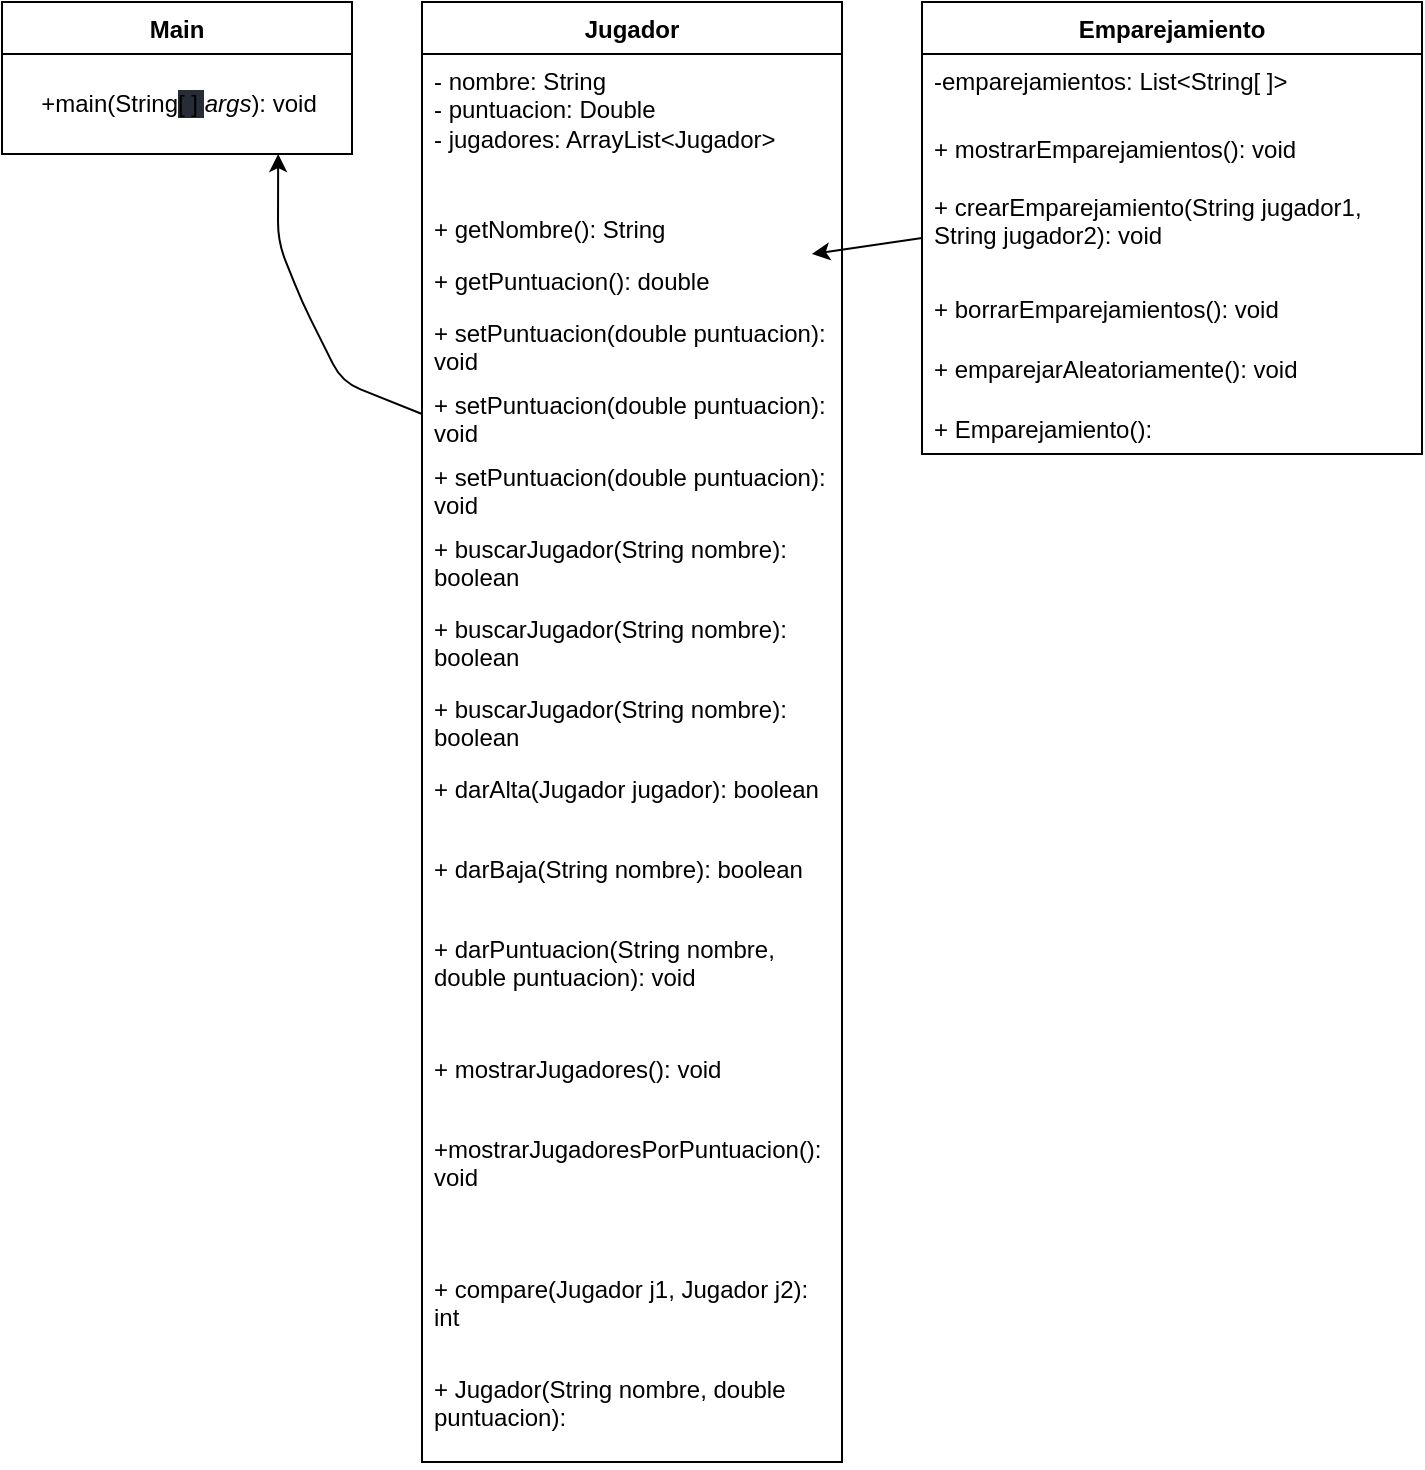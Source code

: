 <mxfile>
    <diagram name="Página-1" id="bS55A9_ovIKY-Wd1ajT8">
        <mxGraphModel dx="756" dy="779" grid="1" gridSize="10" guides="1" tooltips="1" connect="1" arrows="1" fold="1" page="1" pageScale="1" pageWidth="827" pageHeight="1169" math="0" shadow="0">
            <root>
                <mxCell id="0"/>
                <mxCell id="1" parent="0"/>
                <mxCell id="ljHHKFZJiycTz36-ZPhy-1" value="Main" style="swimlane;fontStyle=1;align=center;verticalAlign=top;childLayout=stackLayout;horizontal=1;startSize=26;horizontalStack=0;resizeParent=1;resizeParentMax=0;resizeLast=0;collapsible=1;marginBottom=0;whiteSpace=wrap;html=1;" parent="1" vertex="1">
                    <mxGeometry x="20" y="80" width="175" height="76" as="geometry"/>
                </mxCell>
                <mxCell id="18" value="&lt;p&gt;+main(&lt;font style=&quot;font-size: 12px;&quot;&gt;String&lt;span style=&quot;background-color: rgb(40, 44, 52);&quot;&gt;[ ] &lt;/span&gt;&lt;span style=&quot;font-style: italic;&quot;&gt;args&lt;/span&gt;&lt;/font&gt;&lt;span style=&quot;background-color: initial;&quot;&gt;): void&lt;/span&gt;&lt;/p&gt;" style="text;html=1;align=center;verticalAlign=middle;resizable=0;points=[];autosize=1;strokeColor=none;fillColor=none;" vertex="1" parent="ljHHKFZJiycTz36-ZPhy-1">
                    <mxGeometry y="26" width="175" height="50" as="geometry"/>
                </mxCell>
                <mxCell id="ljHHKFZJiycTz36-ZPhy-3" value="Jugador" style="swimlane;fontStyle=1;align=center;verticalAlign=top;childLayout=stackLayout;horizontal=1;startSize=26;horizontalStack=0;resizeParent=1;resizeParentMax=0;resizeLast=0;collapsible=1;marginBottom=0;whiteSpace=wrap;html=1;" parent="1" vertex="1">
                    <mxGeometry x="230" y="80" width="210" height="730" as="geometry"/>
                </mxCell>
                <mxCell id="ljHHKFZJiycTz36-ZPhy-4" value="- nombre: String&lt;br&gt;- puntuacion: Double&lt;br&gt;- jugadores: ArrayList&amp;lt;Jugador&amp;gt;" style="text;strokeColor=none;fillColor=none;align=left;verticalAlign=top;spacingLeft=4;spacingRight=4;overflow=hidden;rotatable=0;points=[[0,0.5],[1,0.5]];portConstraint=eastwest;whiteSpace=wrap;html=1;" parent="ljHHKFZJiycTz36-ZPhy-3" vertex="1">
                    <mxGeometry y="26" width="210" height="74" as="geometry"/>
                </mxCell>
                <mxCell id="ljHHKFZJiycTz36-ZPhy-5" value="+ getNombre(): String" style="text;strokeColor=none;fillColor=none;align=left;verticalAlign=top;spacingLeft=4;spacingRight=4;overflow=hidden;rotatable=0;points=[[0,0.5],[1,0.5]];portConstraint=eastwest;whiteSpace=wrap;html=1;" parent="ljHHKFZJiycTz36-ZPhy-3" vertex="1">
                    <mxGeometry y="100" width="210" height="26" as="geometry"/>
                </mxCell>
                <mxCell id="ljHHKFZJiycTz36-ZPhy-6" value="+ getPuntuacion(): double" style="text;strokeColor=none;fillColor=none;align=left;verticalAlign=top;spacingLeft=4;spacingRight=4;overflow=hidden;rotatable=0;points=[[0,0.5],[1,0.5]];portConstraint=eastwest;whiteSpace=wrap;html=1;" parent="ljHHKFZJiycTz36-ZPhy-3" vertex="1">
                    <mxGeometry y="126" width="210" height="26" as="geometry"/>
                </mxCell>
                <mxCell id="21" value="+ setPuntuacion(double puntuacion): void" style="text;strokeColor=none;fillColor=none;align=left;verticalAlign=top;spacingLeft=4;spacingRight=4;overflow=hidden;rotatable=0;points=[[0,0.5],[1,0.5]];portConstraint=eastwest;whiteSpace=wrap;html=1;" vertex="1" parent="ljHHKFZJiycTz36-ZPhy-3">
                    <mxGeometry y="152" width="210" height="36" as="geometry"/>
                </mxCell>
                <mxCell id="20" value="+ setPuntuacion(double puntuacion): void" style="text;strokeColor=none;fillColor=none;align=left;verticalAlign=top;spacingLeft=4;spacingRight=4;overflow=hidden;rotatable=0;points=[[0,0.5],[1,0.5]];portConstraint=eastwest;whiteSpace=wrap;html=1;" vertex="1" parent="ljHHKFZJiycTz36-ZPhy-3">
                    <mxGeometry y="188" width="210" height="36" as="geometry"/>
                </mxCell>
                <mxCell id="ljHHKFZJiycTz36-ZPhy-7" value="+ setPuntuacion(double puntuacion): void" style="text;strokeColor=none;fillColor=none;align=left;verticalAlign=top;spacingLeft=4;spacingRight=4;overflow=hidden;rotatable=0;points=[[0,0.5],[1,0.5]];portConstraint=eastwest;whiteSpace=wrap;html=1;" parent="ljHHKFZJiycTz36-ZPhy-3" vertex="1">
                    <mxGeometry y="224" width="210" height="36" as="geometry"/>
                </mxCell>
                <mxCell id="23" value="+ buscarJugador(String nombre): boolean" style="text;strokeColor=none;fillColor=none;align=left;verticalAlign=top;spacingLeft=4;spacingRight=4;overflow=hidden;rotatable=0;points=[[0,0.5],[1,0.5]];portConstraint=eastwest;whiteSpace=wrap;html=1;" vertex="1" parent="ljHHKFZJiycTz36-ZPhy-3">
                    <mxGeometry y="260" width="210" height="40" as="geometry"/>
                </mxCell>
                <mxCell id="22" value="+ buscarJugador(String nombre): boolean" style="text;strokeColor=none;fillColor=none;align=left;verticalAlign=top;spacingLeft=4;spacingRight=4;overflow=hidden;rotatable=0;points=[[0,0.5],[1,0.5]];portConstraint=eastwest;whiteSpace=wrap;html=1;" vertex="1" parent="ljHHKFZJiycTz36-ZPhy-3">
                    <mxGeometry y="300" width="210" height="40" as="geometry"/>
                </mxCell>
                <mxCell id="ljHHKFZJiycTz36-ZPhy-8" value="+ buscarJugador(String nombre): boolean" style="text;strokeColor=none;fillColor=none;align=left;verticalAlign=top;spacingLeft=4;spacingRight=4;overflow=hidden;rotatable=0;points=[[0,0.5],[1,0.5]];portConstraint=eastwest;whiteSpace=wrap;html=1;" parent="ljHHKFZJiycTz36-ZPhy-3" vertex="1">
                    <mxGeometry y="340" width="210" height="40" as="geometry"/>
                </mxCell>
                <mxCell id="ljHHKFZJiycTz36-ZPhy-9" value="+ darAlta(Jugador jugador): boolean" style="text;strokeColor=none;fillColor=none;align=left;verticalAlign=top;spacingLeft=4;spacingRight=4;overflow=hidden;rotatable=0;points=[[0,0.5],[1,0.5]];portConstraint=eastwest;whiteSpace=wrap;html=1;" parent="ljHHKFZJiycTz36-ZPhy-3" vertex="1">
                    <mxGeometry y="380" width="210" height="40" as="geometry"/>
                </mxCell>
                <mxCell id="ljHHKFZJiycTz36-ZPhy-10" value="+ darBaja(String nombre): boolean" style="text;strokeColor=none;fillColor=none;align=left;verticalAlign=top;spacingLeft=4;spacingRight=4;overflow=hidden;rotatable=0;points=[[0,0.5],[1,0.5]];portConstraint=eastwest;whiteSpace=wrap;html=1;" parent="ljHHKFZJiycTz36-ZPhy-3" vertex="1">
                    <mxGeometry y="420" width="210" height="40" as="geometry"/>
                </mxCell>
                <mxCell id="ljHHKFZJiycTz36-ZPhy-11" value="+ darPuntuacion(String nombre, double puntuacion): void" style="text;strokeColor=none;fillColor=none;align=left;verticalAlign=top;spacingLeft=4;spacingRight=4;overflow=hidden;rotatable=0;points=[[0,0.5],[1,0.5]];portConstraint=eastwest;whiteSpace=wrap;html=1;" parent="ljHHKFZJiycTz36-ZPhy-3" vertex="1">
                    <mxGeometry y="460" width="210" height="60" as="geometry"/>
                </mxCell>
                <mxCell id="ljHHKFZJiycTz36-ZPhy-12" value="+ mostrarJugadores(): void" style="text;strokeColor=none;fillColor=none;align=left;verticalAlign=top;spacingLeft=4;spacingRight=4;overflow=hidden;rotatable=0;points=[[0,0.5],[1,0.5]];portConstraint=eastwest;whiteSpace=wrap;html=1;" parent="ljHHKFZJiycTz36-ZPhy-3" vertex="1">
                    <mxGeometry y="520" width="210" height="40" as="geometry"/>
                </mxCell>
                <mxCell id="ljHHKFZJiycTz36-ZPhy-13" value="+mostrarJugadoresPorPuntuacion(): void" style="text;strokeColor=none;fillColor=none;align=left;verticalAlign=top;spacingLeft=4;spacingRight=4;overflow=hidden;rotatable=0;points=[[0,0.5],[1,0.5]];portConstraint=eastwest;whiteSpace=wrap;html=1;" parent="ljHHKFZJiycTz36-ZPhy-3" vertex="1">
                    <mxGeometry y="560" width="210" height="70" as="geometry"/>
                </mxCell>
                <mxCell id="ljHHKFZJiycTz36-ZPhy-14" value="+ compare(Jugador j1, Jugador j2): int" style="text;strokeColor=none;fillColor=none;align=left;verticalAlign=top;spacingLeft=4;spacingRight=4;overflow=hidden;rotatable=0;points=[[0,0.5],[1,0.5]];portConstraint=eastwest;whiteSpace=wrap;html=1;" parent="ljHHKFZJiycTz36-ZPhy-3" vertex="1">
                    <mxGeometry y="630" width="210" height="50" as="geometry"/>
                </mxCell>
                <mxCell id="ljHHKFZJiycTz36-ZPhy-15" value="+ Jugador(String nombre, double puntuacion): " style="text;strokeColor=none;fillColor=none;align=left;verticalAlign=top;spacingLeft=4;spacingRight=4;overflow=hidden;rotatable=0;points=[[0,0.5],[1,0.5]];portConstraint=eastwest;whiteSpace=wrap;html=1;" parent="ljHHKFZJiycTz36-ZPhy-3" vertex="1">
                    <mxGeometry y="680" width="210" height="50" as="geometry"/>
                </mxCell>
                <mxCell id="12" value="Emparejamiento" style="swimlane;fontStyle=1;align=center;verticalAlign=top;childLayout=stackLayout;horizontal=1;startSize=26;horizontalStack=0;resizeParent=1;resizeParentMax=0;resizeLast=0;collapsible=1;marginBottom=0;whiteSpace=wrap;html=1;" vertex="1" parent="1">
                    <mxGeometry x="480" y="80" width="250" height="226" as="geometry"/>
                </mxCell>
                <mxCell id="13" value="-emparejamientos: List&amp;lt;String[ ]&amp;gt;" style="text;strokeColor=none;fillColor=none;align=left;verticalAlign=top;spacingLeft=4;spacingRight=4;overflow=hidden;rotatable=0;points=[[0,0.5],[1,0.5]];portConstraint=eastwest;whiteSpace=wrap;html=1;" vertex="1" parent="12">
                    <mxGeometry y="26" width="250" height="34" as="geometry"/>
                </mxCell>
                <mxCell id="14" value="+ mostrarEmparejamientos(): void&lt;br&gt;&lt;br&gt;+ crearEmparejamiento(String jugador1, String jugador2): void" style="text;strokeColor=none;fillColor=none;align=left;verticalAlign=top;spacingLeft=4;spacingRight=4;overflow=hidden;rotatable=0;points=[[0,0.5],[1,0.5]];portConstraint=eastwest;whiteSpace=wrap;html=1;" vertex="1" parent="12">
                    <mxGeometry y="60" width="250" height="80" as="geometry"/>
                </mxCell>
                <mxCell id="15" value="+ borrarEmparejamientos(): void" style="text;strokeColor=none;fillColor=none;align=left;verticalAlign=top;spacingLeft=4;spacingRight=4;overflow=hidden;rotatable=0;points=[[0,0.5],[1,0.5]];portConstraint=eastwest;whiteSpace=wrap;html=1;" vertex="1" parent="12">
                    <mxGeometry y="140" width="250" height="30" as="geometry"/>
                </mxCell>
                <mxCell id="16" value="+ emparejarAleatoriamente(): void" style="text;strokeColor=none;fillColor=none;align=left;verticalAlign=top;spacingLeft=4;spacingRight=4;overflow=hidden;rotatable=0;points=[[0,0.5],[1,0.5]];portConstraint=eastwest;whiteSpace=wrap;html=1;" vertex="1" parent="12">
                    <mxGeometry y="170" width="250" height="30" as="geometry"/>
                </mxCell>
                <mxCell id="17" value="+ Emparejamiento(): " style="text;strokeColor=none;fillColor=none;align=left;verticalAlign=top;spacingLeft=4;spacingRight=4;overflow=hidden;rotatable=0;points=[[0,0.5],[1,0.5]];portConstraint=eastwest;whiteSpace=wrap;html=1;" vertex="1" parent="12">
                    <mxGeometry y="200" width="250" height="26" as="geometry"/>
                </mxCell>
                <mxCell id="19" value="" style="html=1;fontFamily=Helvetica;fontSize=12;fontColor=#F0F0F0;" edge="1" parent="1" source="14" target="ljHHKFZJiycTz36-ZPhy-6">
                    <mxGeometry relative="1" as="geometry"/>
                </mxCell>
                <mxCell id="24" style="html=1;entryX=0.789;entryY=1;entryDx=0;entryDy=0;entryPerimeter=0;fontFamily=Helvetica;fontSize=12;fontColor=#F0F0F0;exitX=0;exitY=0.5;exitDx=0;exitDy=0;" edge="1" parent="1" source="20" target="18">
                    <mxGeometry relative="1" as="geometry">
                        <Array as="points">
                            <mxPoint x="190" y="270"/>
                            <mxPoint x="170" y="230"/>
                            <mxPoint x="158" y="200"/>
                        </Array>
                    </mxGeometry>
                </mxCell>
            </root>
        </mxGraphModel>
    </diagram>
</mxfile>